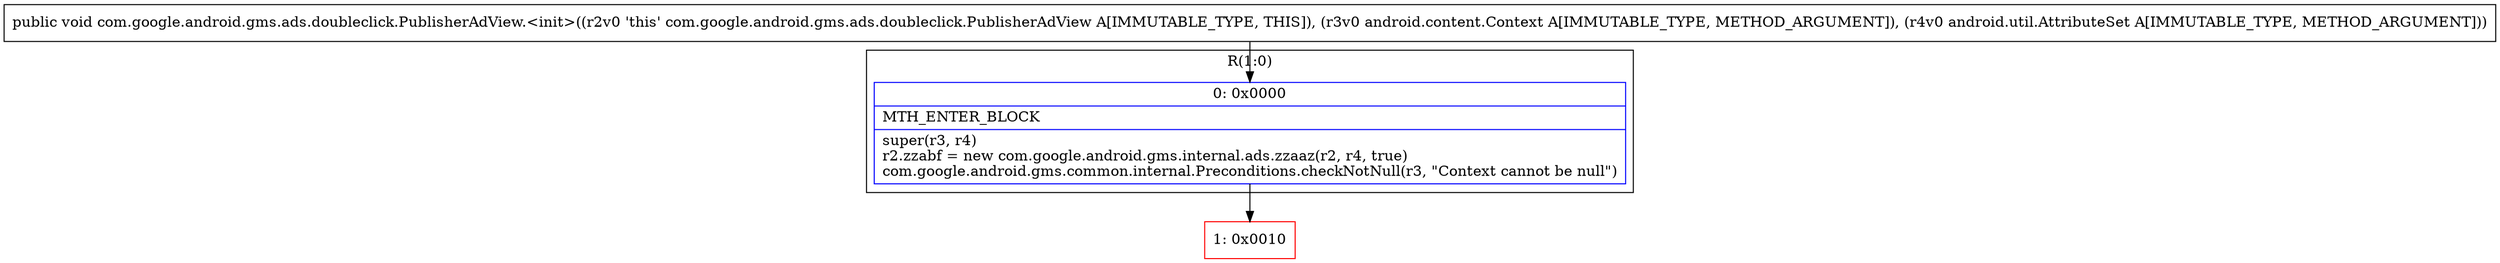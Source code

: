 digraph "CFG forcom.google.android.gms.ads.doubleclick.PublisherAdView.\<init\>(Landroid\/content\/Context;Landroid\/util\/AttributeSet;)V" {
subgraph cluster_Region_2024180229 {
label = "R(1:0)";
node [shape=record,color=blue];
Node_0 [shape=record,label="{0\:\ 0x0000|MTH_ENTER_BLOCK\l|super(r3, r4)\lr2.zzabf = new com.google.android.gms.internal.ads.zzaaz(r2, r4, true)\lcom.google.android.gms.common.internal.Preconditions.checkNotNull(r3, \"Context cannot be null\")\l}"];
}
Node_1 [shape=record,color=red,label="{1\:\ 0x0010}"];
MethodNode[shape=record,label="{public void com.google.android.gms.ads.doubleclick.PublisherAdView.\<init\>((r2v0 'this' com.google.android.gms.ads.doubleclick.PublisherAdView A[IMMUTABLE_TYPE, THIS]), (r3v0 android.content.Context A[IMMUTABLE_TYPE, METHOD_ARGUMENT]), (r4v0 android.util.AttributeSet A[IMMUTABLE_TYPE, METHOD_ARGUMENT])) }"];
MethodNode -> Node_0;
Node_0 -> Node_1;
}

